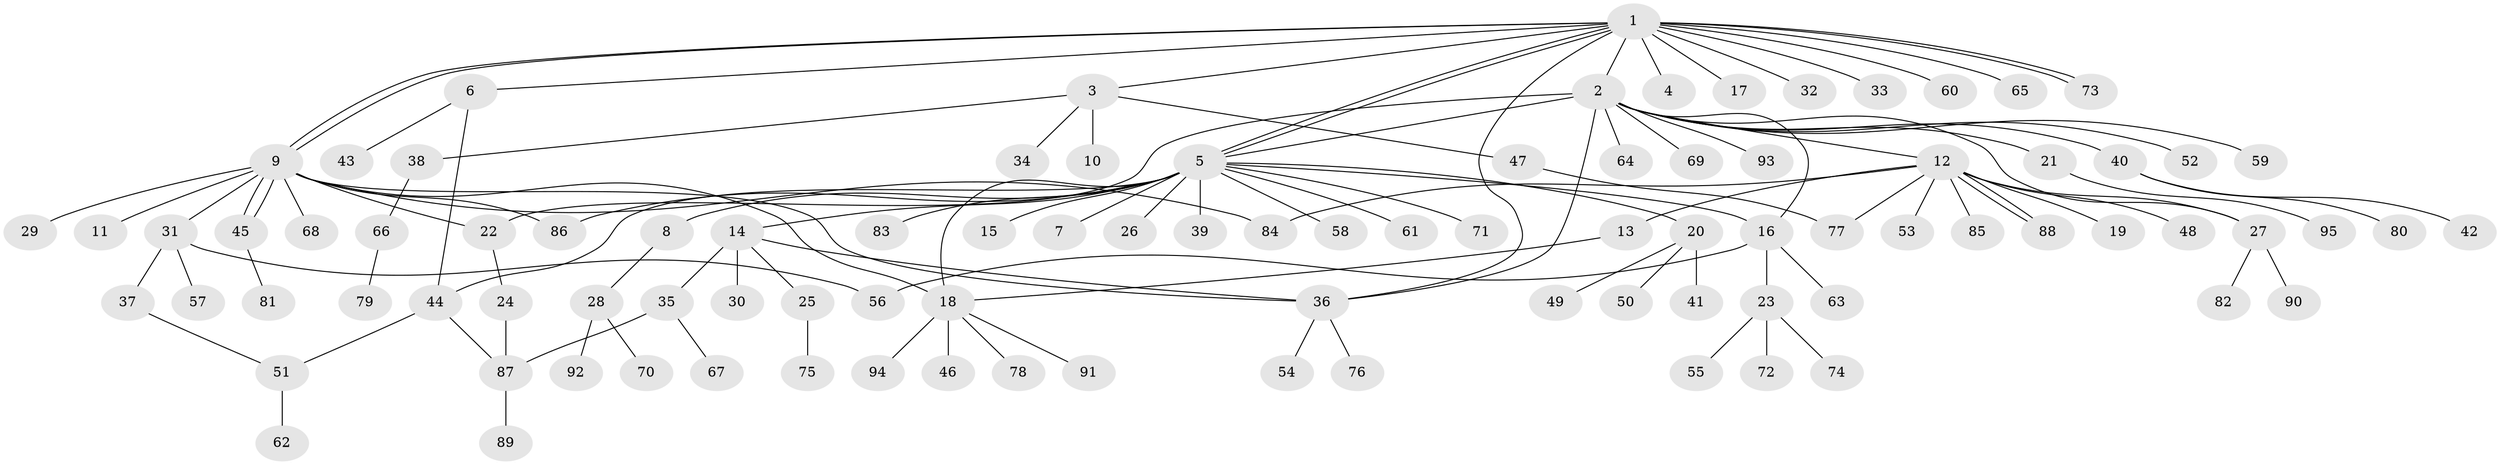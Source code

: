 // coarse degree distribution, {15: 0.013157894736842105, 12: 0.039473684210526314, 4: 0.02631578947368421, 1: 0.6578947368421053, 23: 0.013157894736842105, 5: 0.039473684210526314, 3: 0.09210526315789473, 2: 0.10526315789473684, 6: 0.013157894736842105}
// Generated by graph-tools (version 1.1) at 2025/41/03/06/25 10:41:46]
// undirected, 95 vertices, 116 edges
graph export_dot {
graph [start="1"]
  node [color=gray90,style=filled];
  1;
  2;
  3;
  4;
  5;
  6;
  7;
  8;
  9;
  10;
  11;
  12;
  13;
  14;
  15;
  16;
  17;
  18;
  19;
  20;
  21;
  22;
  23;
  24;
  25;
  26;
  27;
  28;
  29;
  30;
  31;
  32;
  33;
  34;
  35;
  36;
  37;
  38;
  39;
  40;
  41;
  42;
  43;
  44;
  45;
  46;
  47;
  48;
  49;
  50;
  51;
  52;
  53;
  54;
  55;
  56;
  57;
  58;
  59;
  60;
  61;
  62;
  63;
  64;
  65;
  66;
  67;
  68;
  69;
  70;
  71;
  72;
  73;
  74;
  75;
  76;
  77;
  78;
  79;
  80;
  81;
  82;
  83;
  84;
  85;
  86;
  87;
  88;
  89;
  90;
  91;
  92;
  93;
  94;
  95;
  1 -- 2;
  1 -- 3;
  1 -- 4;
  1 -- 5;
  1 -- 5;
  1 -- 6;
  1 -- 9;
  1 -- 9;
  1 -- 17;
  1 -- 32;
  1 -- 33;
  1 -- 36;
  1 -- 60;
  1 -- 65;
  1 -- 73;
  1 -- 73;
  2 -- 5;
  2 -- 12;
  2 -- 16;
  2 -- 21;
  2 -- 22;
  2 -- 27;
  2 -- 36;
  2 -- 40;
  2 -- 52;
  2 -- 59;
  2 -- 64;
  2 -- 69;
  2 -- 93;
  3 -- 10;
  3 -- 34;
  3 -- 38;
  3 -- 47;
  5 -- 7;
  5 -- 8;
  5 -- 14;
  5 -- 15;
  5 -- 16;
  5 -- 18;
  5 -- 20;
  5 -- 26;
  5 -- 39;
  5 -- 44;
  5 -- 58;
  5 -- 61;
  5 -- 71;
  5 -- 83;
  5 -- 86;
  6 -- 43;
  6 -- 44;
  8 -- 28;
  9 -- 11;
  9 -- 18;
  9 -- 22;
  9 -- 29;
  9 -- 31;
  9 -- 36;
  9 -- 45;
  9 -- 45;
  9 -- 68;
  9 -- 84;
  9 -- 86;
  12 -- 13;
  12 -- 19;
  12 -- 27;
  12 -- 48;
  12 -- 53;
  12 -- 77;
  12 -- 84;
  12 -- 85;
  12 -- 88;
  12 -- 88;
  13 -- 18;
  14 -- 25;
  14 -- 30;
  14 -- 35;
  14 -- 36;
  16 -- 23;
  16 -- 56;
  16 -- 63;
  18 -- 46;
  18 -- 78;
  18 -- 91;
  18 -- 94;
  20 -- 41;
  20 -- 49;
  20 -- 50;
  21 -- 95;
  22 -- 24;
  23 -- 55;
  23 -- 72;
  23 -- 74;
  24 -- 87;
  25 -- 75;
  27 -- 82;
  27 -- 90;
  28 -- 70;
  28 -- 92;
  31 -- 37;
  31 -- 56;
  31 -- 57;
  35 -- 67;
  35 -- 87;
  36 -- 54;
  36 -- 76;
  37 -- 51;
  38 -- 66;
  40 -- 42;
  40 -- 80;
  44 -- 51;
  44 -- 87;
  45 -- 81;
  47 -- 77;
  51 -- 62;
  66 -- 79;
  87 -- 89;
}
